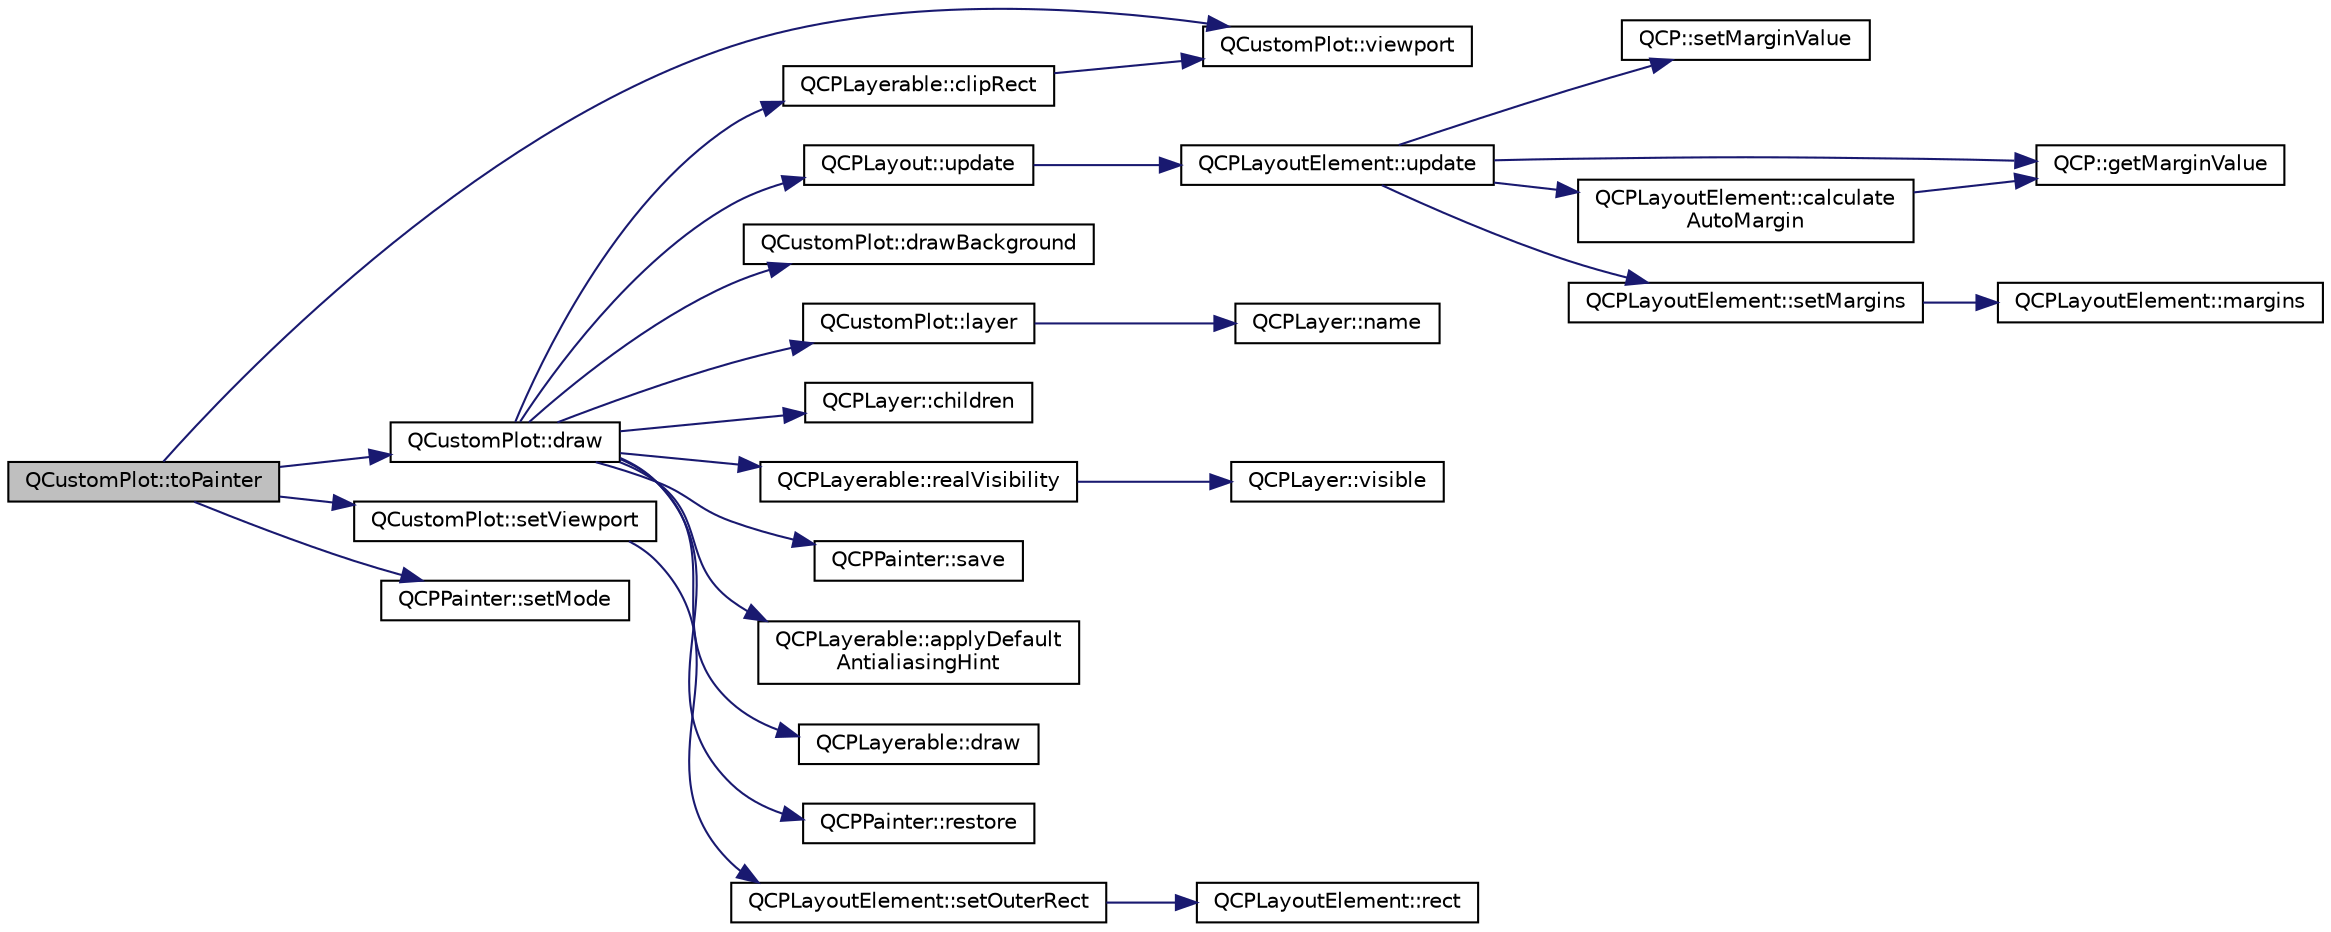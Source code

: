 digraph "QCustomPlot::toPainter"
{
  edge [fontname="Helvetica",fontsize="10",labelfontname="Helvetica",labelfontsize="10"];
  node [fontname="Helvetica",fontsize="10",shape=record];
  rankdir="LR";
  Node1 [label="QCustomPlot::toPainter",height=0.2,width=0.4,color="black", fillcolor="grey75", style="filled", fontcolor="black"];
  Node1 -> Node2 [color="midnightblue",fontsize="10",style="solid",fontname="Helvetica"];
  Node2 [label="QCustomPlot::viewport",height=0.2,width=0.4,color="black", fillcolor="white", style="filled",URL="$class_q_custom_plot.html#a953ecdbc28018e7e84cb6213ad3d88c2"];
  Node1 -> Node3 [color="midnightblue",fontsize="10",style="solid",fontname="Helvetica"];
  Node3 [label="QCustomPlot::setViewport",height=0.2,width=0.4,color="black", fillcolor="white", style="filled",URL="$class_q_custom_plot.html#a3f9bc4b939dd8aaba9339fd09f273fc4"];
  Node3 -> Node4 [color="midnightblue",fontsize="10",style="solid",fontname="Helvetica"];
  Node4 [label="QCPLayoutElement::setOuterRect",height=0.2,width=0.4,color="black", fillcolor="white", style="filled",URL="$class_q_c_p_layout_element.html#a38975ea13e36de8e53391ce41d94bc0f"];
  Node4 -> Node5 [color="midnightblue",fontsize="10",style="solid",fontname="Helvetica"];
  Node5 [label="QCPLayoutElement::rect",height=0.2,width=0.4,color="black", fillcolor="white", style="filled",URL="$class_q_c_p_layout_element.html#affdfea003469aac3d0fac5f4e06171bc"];
  Node1 -> Node6 [color="midnightblue",fontsize="10",style="solid",fontname="Helvetica"];
  Node6 [label="QCPPainter::setMode",height=0.2,width=0.4,color="black", fillcolor="white", style="filled",URL="$class_q_c_p_painter.html#af6b1f7d2bbc548b10aa55d8b6ad49577"];
  Node1 -> Node7 [color="midnightblue",fontsize="10",style="solid",fontname="Helvetica"];
  Node7 [label="QCustomPlot::draw",height=0.2,width=0.4,color="black", fillcolor="white", style="filled",URL="$class_q_custom_plot.html#ad7a7d878bf050f101a43008e7d8fdb52"];
  Node7 -> Node8 [color="midnightblue",fontsize="10",style="solid",fontname="Helvetica"];
  Node8 [label="QCPLayout::update",height=0.2,width=0.4,color="black", fillcolor="white", style="filled",URL="$class_q_c_p_layout.html#a34ab477e820537ded7bade4399c482fd"];
  Node8 -> Node9 [color="midnightblue",fontsize="10",style="solid",fontname="Helvetica"];
  Node9 [label="QCPLayoutElement::update",height=0.2,width=0.4,color="black", fillcolor="white", style="filled",URL="$class_q_c_p_layout_element.html#a929c2ec62e0e0e1d8418eaa802e2af9b"];
  Node9 -> Node10 [color="midnightblue",fontsize="10",style="solid",fontname="Helvetica"];
  Node10 [label="QCP::setMarginValue",height=0.2,width=0.4,color="black", fillcolor="white", style="filled",URL="$namespace_q_c_p.html#afbf6e3084c108f2bb4372107945ee82f"];
  Node9 -> Node11 [color="midnightblue",fontsize="10",style="solid",fontname="Helvetica"];
  Node11 [label="QCPLayoutElement::calculate\lAutoMargin",height=0.2,width=0.4,color="black", fillcolor="white", style="filled",URL="$class_q_c_p_layout_element.html#a005c9f0fe84bc1591a2cf2c46fd477b4"];
  Node11 -> Node12 [color="midnightblue",fontsize="10",style="solid",fontname="Helvetica"];
  Node12 [label="QCP::getMarginValue",height=0.2,width=0.4,color="black", fillcolor="white", style="filled",URL="$namespace_q_c_p.html#a23a2679d3495c444acc26acc61e35b5b"];
  Node9 -> Node12 [color="midnightblue",fontsize="10",style="solid",fontname="Helvetica"];
  Node9 -> Node13 [color="midnightblue",fontsize="10",style="solid",fontname="Helvetica"];
  Node13 [label="QCPLayoutElement::setMargins",height=0.2,width=0.4,color="black", fillcolor="white", style="filled",URL="$class_q_c_p_layout_element.html#a8f450b1f3f992ad576fce2c63d8b79cf"];
  Node13 -> Node14 [color="midnightblue",fontsize="10",style="solid",fontname="Helvetica"];
  Node14 [label="QCPLayoutElement::margins",height=0.2,width=0.4,color="black", fillcolor="white", style="filled",URL="$class_q_c_p_layout_element.html#a85ff977dfcced84eef32d9f819ec9543"];
  Node7 -> Node15 [color="midnightblue",fontsize="10",style="solid",fontname="Helvetica"];
  Node15 [label="QCustomPlot::drawBackground",height=0.2,width=0.4,color="black", fillcolor="white", style="filled",URL="$class_q_custom_plot.html#a05dd52438cee4353b18c1e53a439008d"];
  Node7 -> Node16 [color="midnightblue",fontsize="10",style="solid",fontname="Helvetica"];
  Node16 [label="QCustomPlot::layer",height=0.2,width=0.4,color="black", fillcolor="white", style="filled",URL="$class_q_custom_plot.html#aac492da01782820454e9136a8db28182"];
  Node16 -> Node17 [color="midnightblue",fontsize="10",style="solid",fontname="Helvetica"];
  Node17 [label="QCPLayer::name",height=0.2,width=0.4,color="black", fillcolor="white", style="filled",URL="$class_q_c_p_layer.html#a96ebd1e436f3813938cb9cd4a59a60be"];
  Node7 -> Node18 [color="midnightblue",fontsize="10",style="solid",fontname="Helvetica"];
  Node18 [label="QCPLayer::children",height=0.2,width=0.4,color="black", fillcolor="white", style="filled",URL="$class_q_c_p_layer.html#a94c2f0100e48cefad2de8fe0fbb03c27"];
  Node7 -> Node19 [color="midnightblue",fontsize="10",style="solid",fontname="Helvetica"];
  Node19 [label="QCPLayerable::realVisibility",height=0.2,width=0.4,color="black", fillcolor="white", style="filled",URL="$class_q_c_p_layerable.html#a30809f7455e9794bca7b6c737622fa63"];
  Node19 -> Node20 [color="midnightblue",fontsize="10",style="solid",fontname="Helvetica"];
  Node20 [label="QCPLayer::visible",height=0.2,width=0.4,color="black", fillcolor="white", style="filled",URL="$class_q_c_p_layer.html#a9efca636e4dcad721999a6282f296016"];
  Node7 -> Node21 [color="midnightblue",fontsize="10",style="solid",fontname="Helvetica"];
  Node21 [label="QCPPainter::save",height=0.2,width=0.4,color="black", fillcolor="white", style="filled",URL="$class_q_c_p_painter.html#a8fd6821ee6fecbfa04444c9062912abd"];
  Node7 -> Node22 [color="midnightblue",fontsize="10",style="solid",fontname="Helvetica"];
  Node22 [label="QCPLayerable::clipRect",height=0.2,width=0.4,color="black", fillcolor="white", style="filled",URL="$class_q_c_p_layerable.html#a07a8f746640c3704b09910df297afcba"];
  Node22 -> Node2 [color="midnightblue",fontsize="10",style="solid",fontname="Helvetica"];
  Node7 -> Node23 [color="midnightblue",fontsize="10",style="solid",fontname="Helvetica"];
  Node23 [label="QCPLayerable::applyDefault\lAntialiasingHint",height=0.2,width=0.4,color="black", fillcolor="white", style="filled",URL="$class_q_c_p_layerable.html#afdf83ddc6a265cbf4c89fe99d3d93473"];
  Node7 -> Node24 [color="midnightblue",fontsize="10",style="solid",fontname="Helvetica"];
  Node24 [label="QCPLayerable::draw",height=0.2,width=0.4,color="black", fillcolor="white", style="filled",URL="$class_q_c_p_layerable.html#aecf2f7087482d4b6a78cb2770e5ed12d"];
  Node7 -> Node25 [color="midnightblue",fontsize="10",style="solid",fontname="Helvetica"];
  Node25 [label="QCPPainter::restore",height=0.2,width=0.4,color="black", fillcolor="white", style="filled",URL="$class_q_c_p_painter.html#a64908e6298d5bbd83457dc987cc3a022"];
}
